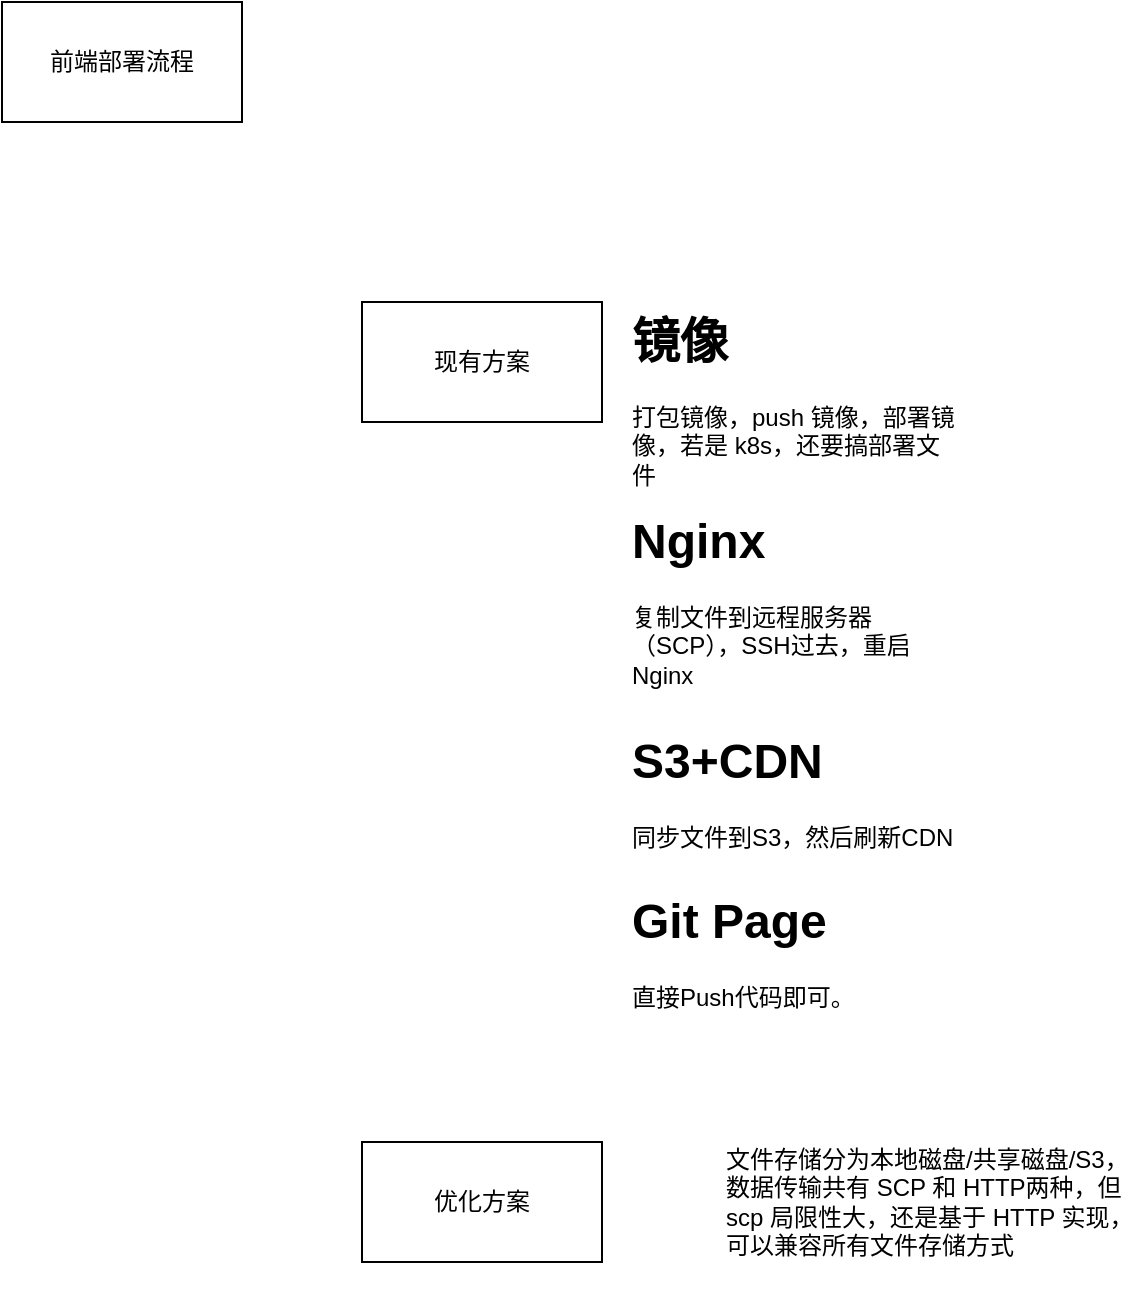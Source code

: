<mxfile version="17.2.4" type="github">
  <diagram id="CWeF-Dbs7muFz1N013ci" name="Page-1">
    <mxGraphModel dx="1186" dy="643" grid="1" gridSize="10" guides="1" tooltips="1" connect="1" arrows="1" fold="1" page="1" pageScale="1" pageWidth="827" pageHeight="1169" math="0" shadow="0">
      <root>
        <mxCell id="0" />
        <mxCell id="1" parent="0" />
        <mxCell id="0BS2BCWE53oCS1VnZQ1A-1" value="前端部署流程" style="rounded=0;whiteSpace=wrap;html=1;" vertex="1" parent="1">
          <mxGeometry x="40" y="40" width="120" height="60" as="geometry" />
        </mxCell>
        <mxCell id="0BS2BCWE53oCS1VnZQ1A-2" value="现有方案" style="rounded=0;whiteSpace=wrap;html=1;" vertex="1" parent="1">
          <mxGeometry x="220" y="190" width="120" height="60" as="geometry" />
        </mxCell>
        <mxCell id="0BS2BCWE53oCS1VnZQ1A-8" value="&lt;h1&gt;镜像&lt;br&gt;&lt;/h1&gt;&lt;p&gt;打包镜像，push 镜像，部署镜像，若是 k8s，还要搞部署文件&lt;br&gt;&lt;/p&gt;" style="text;html=1;strokeColor=none;fillColor=none;spacing=5;spacingTop=-20;whiteSpace=wrap;overflow=hidden;rounded=0;" vertex="1" parent="1">
          <mxGeometry x="350" y="190" width="170" height="100" as="geometry" />
        </mxCell>
        <mxCell id="0BS2BCWE53oCS1VnZQ1A-9" value="&lt;h1&gt;Nginx&lt;/h1&gt;&lt;p&gt;复制文件到远程服务器（SCP），SSH过去，重启Nginx&lt;br&gt;&lt;/p&gt;" style="text;html=1;strokeColor=none;fillColor=none;spacing=5;spacingTop=-20;whiteSpace=wrap;overflow=hidden;rounded=0;" vertex="1" parent="1">
          <mxGeometry x="350" y="290" width="170" height="100" as="geometry" />
        </mxCell>
        <mxCell id="0BS2BCWE53oCS1VnZQ1A-10" value="&lt;h1&gt;S3+CDN&lt;/h1&gt;&lt;p&gt;同步文件到S3，然后刷新CDN&lt;br&gt;&lt;/p&gt;" style="text;html=1;strokeColor=none;fillColor=none;spacing=5;spacingTop=-20;whiteSpace=wrap;overflow=hidden;rounded=0;" vertex="1" parent="1">
          <mxGeometry x="350" y="400" width="170" height="80" as="geometry" />
        </mxCell>
        <mxCell id="0BS2BCWE53oCS1VnZQ1A-12" value="&lt;h1&gt;Git Page&lt;br&gt;&lt;/h1&gt;&lt;p&gt;直接Push代码即可。&lt;br&gt;&lt;/p&gt;" style="text;html=1;strokeColor=none;fillColor=none;spacing=5;spacingTop=-20;whiteSpace=wrap;overflow=hidden;rounded=0;" vertex="1" parent="1">
          <mxGeometry x="350" y="480" width="170" height="80" as="geometry" />
        </mxCell>
        <mxCell id="0BS2BCWE53oCS1VnZQ1A-13" value="优化方案" style="rounded=0;whiteSpace=wrap;html=1;" vertex="1" parent="1">
          <mxGeometry x="220" y="610" width="120" height="60" as="geometry" />
        </mxCell>
        <mxCell id="0BS2BCWE53oCS1VnZQ1A-16" value="文件存储分为本地磁盘/共享磁盘/S3，数据传输共有 SCP 和 HTTP两种，但 scp 局限性大，还是基于 HTTP 实现，可以兼容所有文件存储方式" style="text;html=1;strokeColor=none;fillColor=none;align=left;verticalAlign=middle;whiteSpace=wrap;rounded=0;glass=0;" vertex="1" parent="1">
          <mxGeometry x="400" y="595" width="210" height="90" as="geometry" />
        </mxCell>
      </root>
    </mxGraphModel>
  </diagram>
</mxfile>
